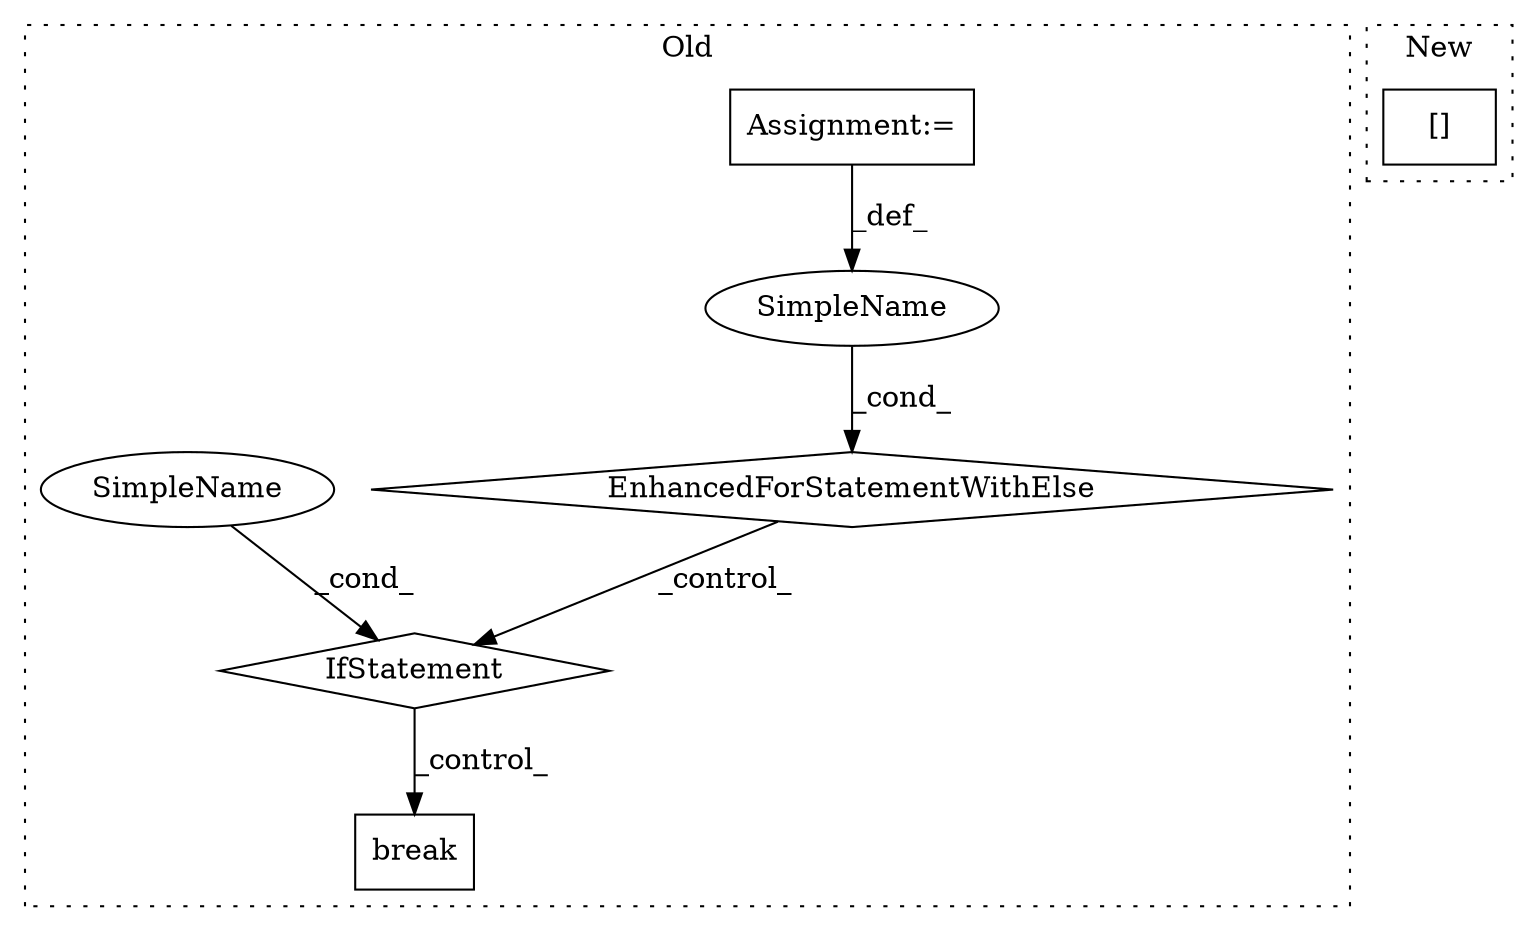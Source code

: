digraph G {
subgraph cluster0 {
1 [label="EnhancedForStatementWithElse" a="115" s="10331,10446" l="74,95" shape="diamond"];
3 [label="Assignment:=" a="7" s="10331,10446" l="74,95" shape="box"];
4 [label="IfStatement" a="25" s="10458,10492" l="12,2" shape="diamond"];
5 [label="break" a="10" s="10506" l="6" shape="box"];
6 [label="SimpleName" a="42" s="10409" l="8" shape="ellipse"];
7 [label="SimpleName" a="42" s="" l="" shape="ellipse"];
label = "Old";
style="dotted";
}
subgraph cluster1 {
2 [label="[]" a="2" s="10126,10138" l="9,1" shape="box"];
label = "New";
style="dotted";
}
1 -> 4 [label="_control_"];
3 -> 6 [label="_def_"];
4 -> 5 [label="_control_"];
6 -> 1 [label="_cond_"];
7 -> 4 [label="_cond_"];
}